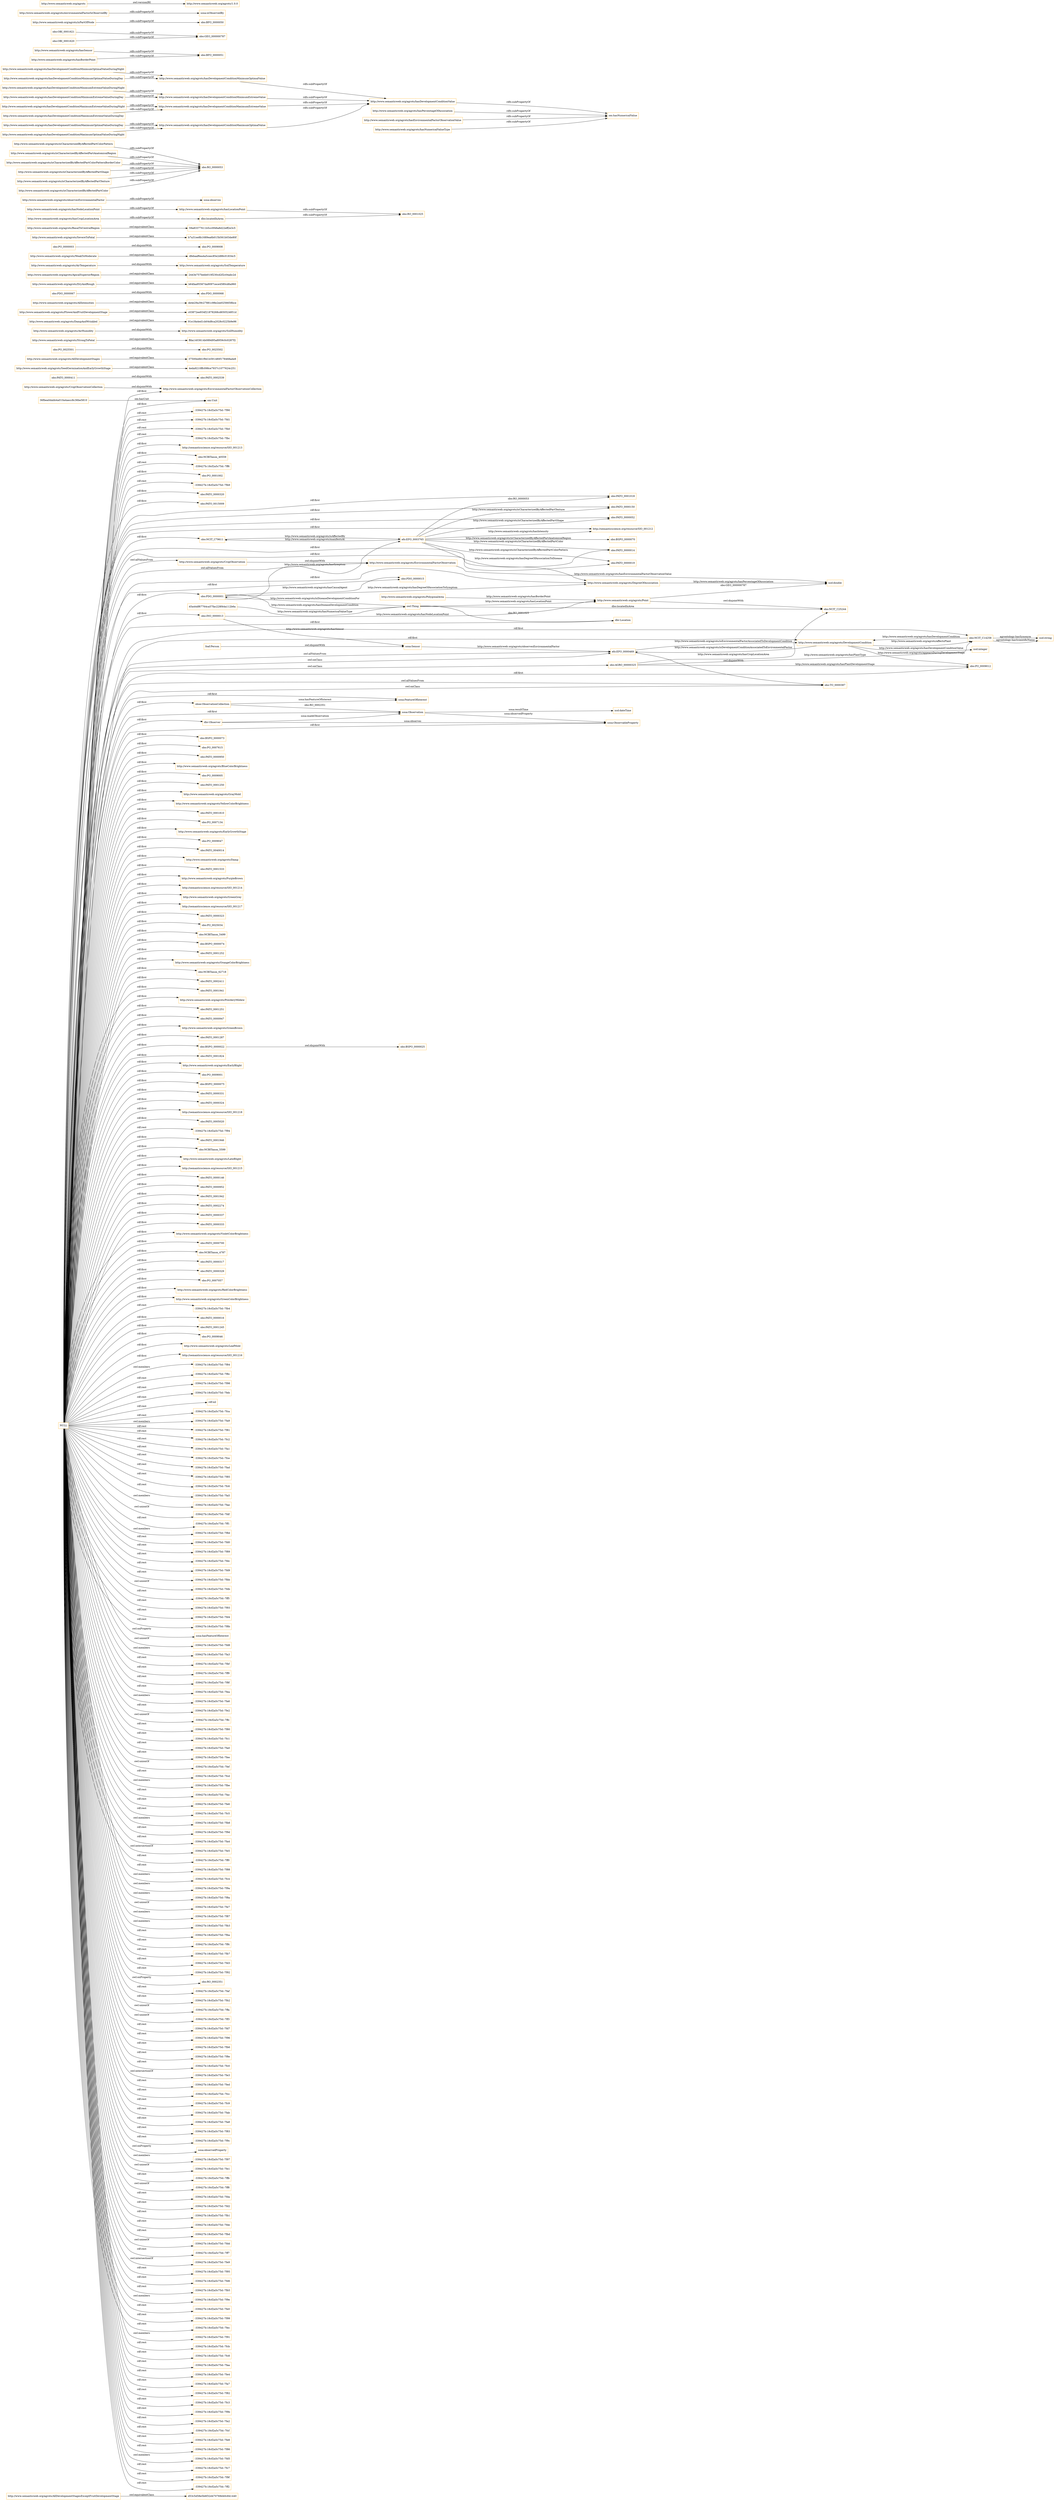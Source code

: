 digraph ar2dtool_diagram { 
rankdir=LR;
size="1501"
node [shape = rectangle, color="orange"]; "http://www.semanticweb.org/agrots/AllDevelopmentStagesExceptFruitDevelopmentStage" "http://semanticscience.org/resource/SIO_001213" "obo:NCBITaxon_40559" "obo:PO_0001002" "obo:PATO_0000320" "obo:PATO_0015009" "36fbea0dabb4a010a4aecc8c36be5810" "obo:PATO_0001018" "obo:PATO_0000411" "sosa:FeatureOfInterest" "obo:BSPO_0000073" "4eda9210ffc098ce7937c1077624c251" "obo:PO_0007615" "http://semanticscience.org/resource/SIO_001212" "37500edfd1f9d1b591480f178468ade8" "obo:PATO_0000950" "http://www.semanticweb.org/agrots/BlueColorBrightness" "obo:PO_0009005" "obo:INO_0000013" "obo:PATO_0001250" "http://www.semanticweb.org/agrots/SeedGerminationAndEarlyGrowthStage" "obo:NCIT_C79611" "obo:PO_0025501" "dbr:Observer" "http://www.semanticweb.org/agrots/GrayMold" "http://www.semanticweb.org/agrots/StrongToFatal" "obo:TO_0000387" "obo:PO_0009012" "sosa:Sensor" "obo:PATO_0000014" "http://www.semanticweb.org/agrots/YellowColorBrightness" "obo:PATO_0001810" "obo:PO_0007134" "http://www.semanticweb.org/agrots/EarlyGrowthStage" "obo:PO_0009047" "obo:NCIT_C14258" "obo:PATO_0040014" "efo:EFO_0003765" "http://www.semanticweb.org/agrots/SoilHumidity" "http://www.semanticweb.org/agrots/Damp" "91e18a4ed1cb04d8ca2028c0225b9e96" "obo:PATO_0001533" "http://www.semanticweb.org/agrots/PurpleBrown" "http://www.semanticweb.org/agrots/AirHumidity" "http://semanticscience.org/resource/SIO_001214" "http://www.semanticweb.org/agrots/GreenGrey" "http://semanticscience.org/resource/SIO_001217" "obo:PATO_0000323" "http://www.semanticweb.org/agrots/FlowerAndFruitDevelopmentStage" "obo:PO_0025034" "obo:NCBITaxon_5499" "obo:BSPO_0000074" "sosa:Observation" "obo:PATO_0001252" "http://www.semanticweb.org/agrots/OrangeColorBrightness" "de4e29a39c27881c98e2ee0256658bce" "45a44df67764ca57fac228f44a112b6a" "obo:NCBITaxon_62718" "obo:PATO_0002411" "oboe:ObservationCollection" "obo:PATO_0001941" "http://www.semanticweb.org/agrots/PowderyMildew" "obo:PATO_0001251" "obo:PATO_0000947" "obo:PDO_0000067" "http://www.semanticweb.org/agrots/GreenBrown" "obo:NCIT_C25244" "obo:PO_0025502" "foaf:Person" "obo:PATO_0001287" "obo:BSPO_0000022" "b64faa95567da9097cece4580cd6a960" "http://www.semanticweb.org/agrots/CropObservation" "http://www.semanticweb.org/agrots/CropObservationCollection" "obo:AGRO_00000325" "http://www.semanticweb.org/agrots/DevelopmentCondition" "http://www.semanticweb.org/agrots/ApicalSuperiorRegion" "obo:PATO_0001824" "http://www.semanticweb.org/agrots/EarlyBlight" "http://www.semanticweb.org/agrots/AllDevelopmentStages" "obo:PO_0009001" "http://www.semanticweb.org/agrots/AirTemperature" "obo:BSPO_0000075" "obo:PDO_0000015" "obo:PATO_0000331" "obo:PATO_0000019" "obo:PATO_0000324" "http://semanticscience.org/resource/SIO_001218" "obo:PATO_0005020" "http://www.semanticweb.org/agrots/EnvironmentalFactorObservationCollection" "obo:PATO_0001946" "http://www.semanticweb.org/agrots/AllIntensities" "obo:PATO_0000150" "obo:NCBITaxon_5599" "ffda1403614b089d95a8959c0c0287f2" "http://www.semanticweb.org/agrots/PolygonalArea" "http://www.semanticweb.org/agrots/DampAndWrinkled" "dfebaaf6ea4a5ceec85e2d88c01834c5" "http://www.semanticweb.org/agrots/LateBlight" "obo:BSPO_0000025" "http://semanticscience.org/resource/SIO_001215" "obo:PATO_0000052" "d53c5d58e5b6f32d470769d40c841440" "obo:PATO_0000146" "obo:PATO_0000952" "obo:PO_0009008" "obo:PATO_0001942" "obo:PATO_0002274" "http://www.semanticweb.org/agrots/EnvironmentalFactorObservation" "2443e757bebb010f230cd2f2c04abc2d" "obo:PDO_0000068" "obo:BSPO_0000070" "obo:PATO_0000337" "obo:PATO_0000333" "efo:EFO_0000469" "sosa:ObservableProperty" "http://www.semanticweb.org/agrots/VioletColorBrightness" "obo:PATO_0002539" "http://www.semanticweb.org/agrots/SoilTemperature" "obo:PATO_0000700" "obo:NCBITaxon_4787" "obo:PATO_0000317" "obo:PATO_0000329" "http://www.semanticweb.org/agrots/DegreeOfAssociation" "obo:PO_0007057" "http://www.semanticweb.org/agrots/RedColorBrightness" "http://www.semanticweb.org/agrots/GreenColorBrightness" "http://www.semanticweb.org/agrots/SevereToFatal" "om:Unit" "obo:PATO_0000016" "http://www.semanticweb.org/agrots/Point" "http://www.semanticweb.org/agrots/DryAndRough" "dbr:Location" "59a83377611b5cc0f48a8d22eff2e3c5" "http://www.semanticweb.org/agrots/WeakToModerate" "obo:PATO_0001245" "obo:PO_0009046" "http://www.semanticweb.org/agrots/LeafMold" "b7a31ee8b1689ea6b015b561b03de80f" "obo:PDO_0000001" "http://www.semanticweb.org/agrots/BasalToCentralRegion" "obo:PO_0000003" "http://semanticscience.org/resource/SIO_001216" "c03872ee934f21878268cd650524851d" ; /*classes style*/
	"http://www.semanticweb.org/agrots/hasNodeLocationPoint" -> "http://www.semanticweb.org/agrots/hasLocationPoint" [ label = "rdfs:subPropertyOf" ];
	"http://www.semanticweb.org/agrots/AllDevelopmentStages" -> "37500edfd1f9d1b591480f178468ade8" [ label = "owl:equivalentClass" ];
	"http://www.semanticweb.org/agrots/observesEnvironmentalFactor" -> "sosa:observes" [ label = "rdfs:subPropertyOf" ];
	"http://www.semanticweb.org/agrots/isCharacterizedByAffectedPartColorPattern" -> "obo:RO_0000053" [ label = "rdfs:subPropertyOf" ];
	"http://www.semanticweb.org/agrots/hasDevelopmentConditionMaximumExtremeValueDuringNight" -> "http://www.semanticweb.org/agrots/hasDevelopmentConditionMaximumExtremeValue" [ label = "rdfs:subPropertyOf" ];
	"obo:BSPO_0000022" -> "obo:BSPO_0000025" [ label = "owl:disjointWith" ];
	"http://www.semanticweb.org/agrots/CropObservationCollection" -> "http://www.semanticweb.org/agrots/EnvironmentalFactorObservationCollection" [ label = "owl:disjointWith" ];
	"http://www.semanticweb.org/agrots/ApicalSuperiorRegion" -> "2443e757bebb010f230cd2f2c04abc2d" [ label = "owl:equivalentClass" ];
	"http://www.semanticweb.org/agrots/CropObservation" -> "http://www.semanticweb.org/agrots/EnvironmentalFactorObservation" [ label = "owl:disjointWith" ];
	"http://www.semanticweb.org/agrots/hasSensor" -> "obo:BFO_0000051" [ label = "rdfs:subPropertyOf" ];
	"http://www.semanticweb.org/agrots/Point" -> "obo:NCIT_C25244" [ label = "owl:disjointWith" ];
	"http://www.semanticweb.org/agrots/hasDevelopmentConditionMinimumOptimalValueDuringNight" -> "http://www.semanticweb.org/agrots/hasDevelopmentConditionMinimumOptimalValue" [ label = "rdfs:subPropertyOf" ];
	"http://www.semanticweb.org/agrots/AllDevelopmentStagesExceptFruitDevelopmentStage" -> "d53c5d58e5b6f32d470769d40c841440" [ label = "owl:equivalentClass" ];
	"obo:OBI_0001621" -> "obo:GEO_000000787" [ label = "rdfs:subPropertyOf" ];
	"http://www.semanticweb.org/agrots/hasPercentageOfAssociation" -> "om:hasNumericalValue" [ label = "rdfs:subPropertyOf" ];
	"http://www.semanticweb.org/agrots/hasBorderPoint" -> "obo:BFO_0000051" [ label = "rdfs:subPropertyOf" ];
	"obo:PATO_0000411" -> "obo:PATO_0002539" [ label = "owl:disjointWith" ];
	"http://www.semanticweb.org/agrots/isCharacterizedByAffectedPartAnatomicalRegion" -> "obo:RO_0000053" [ label = "rdfs:subPropertyOf" ];
	"http://www.semanticweb.org/agrots/hasDevelopmentConditionMinimumExtremeValue" -> "http://www.semanticweb.org/agrots/hasDevelopmentConditionValue" [ label = "rdfs:subPropertyOf" ];
	"http://www.semanticweb.org/agrots/hasDevelopmentConditionMinimumOptimalValue" -> "http://www.semanticweb.org/agrots/hasDevelopmentConditionValue" [ label = "rdfs:subPropertyOf" ];
	"http://www.semanticweb.org/agrots/BasalToCentralRegion" -> "59a83377611b5cc0f48a8d22eff2e3c5" [ label = "owl:equivalentClass" ];
	"http://www.semanticweb.org/agrots/FlowerAndFruitDevelopmentStage" -> "c03872ee934f21878268cd650524851d" [ label = "owl:equivalentClass" ];
	"obo:PO_0025501" -> "obo:PO_0025502" [ label = "owl:disjointWith" ];
	"http://www.semanticweb.org/agrots/isCharacterizedByAffectedPartColorPatternBorderColor" -> "obo:RO_0000053" [ label = "rdfs:subPropertyOf" ];
	"http://www.semanticweb.org/agrots/isPartOfNode" -> "obo:BFO_0000050" [ label = "rdfs:subPropertyOf" ];
	"http://www.semanticweb.org/agrots/hasDevelopmentConditionMinimumExtremeValueDuringNight" -> "http://www.semanticweb.org/agrots/hasDevelopmentConditionMinimumExtremeValue" [ label = "rdfs:subPropertyOf" ];
	"http://www.semanticweb.org/agrots/SeedGerminationAndEarlyGrowthStage" -> "4eda9210ffc098ce7937c1077624c251" [ label = "owl:equivalentClass" ];
	"obo:OBI_0001620" -> "obo:GEO_000000787" [ label = "rdfs:subPropertyOf" ];
	"efo:EFO_0000469" -> "obo:TO_0000387" [ label = "owl:disjointWith" ];
	"http://www.semanticweb.org/agrots/hasDevelopmentConditionMaximumExtremeValueDuringDay" -> "http://www.semanticweb.org/agrots/hasDevelopmentConditionMaximumExtremeValue" [ label = "rdfs:subPropertyOf" ];
	"NULL" -> "-339427b:18cf2a5c75d:-7f84" [ label = "owl:members" ];
	"NULL" -> "-339427b:18cf2a5c75d:-7f8c" [ label = "rdf:rest" ];
	"NULL" -> "http://www.semanticweb.org/agrots/YellowColorBrightness" [ label = "rdf:first" ];
	"NULL" -> "obo:PATO_0000700" [ label = "rdf:first" ];
	"NULL" -> "obo:NCBITaxon_62718" [ label = "rdf:first" ];
	"NULL" -> "obo:AGRO_00000325" [ label = "owl:onClass" ];
	"NULL" -> "obo:PO_0009001" [ label = "rdf:first" ];
	"NULL" -> "obo:PO_0007057" [ label = "rdf:first" ];
	"NULL" -> "-339427b:18cf2a5c75d:-7f98" [ label = "rdf:rest" ];
	"NULL" -> "sosa:Observation" [ label = "rdf:first" ];
	"NULL" -> "obo:PATO_0000952" [ label = "rdf:first" ];
	"NULL" -> "-339427b:18cf2a5c75d:-7feb" [ label = "rdf:rest" ];
	"NULL" -> "om:Unit" [ label = "rdf:first" ];
	"NULL" -> "rdf:nil" [ label = "rdf:rest" ];
	"NULL" -> "-339427b:18cf2a5c75d:-7fca" [ label = "rdf:rest" ];
	"NULL" -> "dbr:Observer" [ label = "rdf:first" ];
	"NULL" -> "-339427b:18cf2a5c75d:-7fa9" [ label = "owl:members" ];
	"NULL" -> "http://www.semanticweb.org/agrots/GreenBrown" [ label = "rdf:first" ];
	"NULL" -> "obo:PATO_0000331" [ label = "rdf:first" ];
	"NULL" -> "http://www.semanticweb.org/agrots/DegreeOfAssociation" [ label = "rdf:first" ];
	"NULL" -> "obo:PATO_0005020" [ label = "rdf:first" ];
	"NULL" -> "-339427b:18cf2a5c75d:-7f81" [ label = "rdf:rest" ];
	"NULL" -> "-339427b:18cf2a5c75d:-7fc2" [ label = "rdf:rest" ];
	"NULL" -> "obo:NCBITaxon_5499" [ label = "rdf:first" ];
	"NULL" -> "-339427b:18cf2a5c75d:-7fa1" [ label = "rdf:rest" ];
	"NULL" -> "obo:PATO_0001946" [ label = "rdf:first" ];
	"NULL" -> "obo:PATO_0015009" [ label = "rdf:first" ];
	"NULL" -> "sosa:ObservableProperty" [ label = "rdf:first" ];
	"NULL" -> "http://semanticscience.org/resource/SIO_001217" [ label = "rdf:first" ];
	"NULL" -> "-339427b:18cf2a5c75d:-7fce" [ label = "rdf:rest" ];
	"NULL" -> "-339427b:18cf2a5c75d:-7fad" [ label = "rdf:rest" ];
	"NULL" -> "obo:PATO_0000317" [ label = "rdf:first" ];
	"NULL" -> "obo:BSPO_0000073" [ label = "rdf:first" ];
	"NULL" -> "-339427b:18cf2a5c75d:-7f85" [ label = "rdf:rest" ];
	"NULL" -> "-339427b:18cf2a5c75d:-7fc6" [ label = "rdf:rest" ];
	"NULL" -> "obo:PATO_0001941" [ label = "rdf:first" ];
	"NULL" -> "http://semanticscience.org/resource/SIO_001212" [ label = "rdf:first" ];
	"NULL" -> "-339427b:18cf2a5c75d:-7fa5" [ label = "rdf:rest" ];
	"NULL" -> "sosa:FeatureOfInterest" [ label = "rdf:first" ];
	"NULL" -> "http://www.semanticweb.org/agrots/BlueColorBrightness" [ label = "rdf:first" ];
	"NULL" -> "-339427b:18cf2a5c75d:-7fae" [ label = "owl:members" ];
	"NULL" -> "-339427b:18cf2a5c75d:-7fdf" [ label = "owl:unionOf" ];
	"NULL" -> "-339427b:18cf2a5c75d:-7ff1" [ label = "rdf:rest" ];
	"NULL" -> "http://www.semanticweb.org/agrots/CropObservation" [ label = "owl:allValuesFrom" ];
	"NULL" -> "-339427b:18cf2a5c75d:-7f8d" [ label = "owl:members" ];
	"NULL" -> "-339427b:18cf2a5c75d:-7fd0" [ label = "rdf:rest" ];
	"NULL" -> "-339427b:18cf2a5c75d:-7f89" [ label = "rdf:rest" ];
	"NULL" -> "obo:BSPO_0000022" [ label = "rdf:first" ];
	"NULL" -> "obo:PDO_0000001" [ label = "rdf:first" ];
	"NULL" -> "-339427b:18cf2a5c75d:-7fdc" [ label = "rdf:rest" ];
	"NULL" -> "http://semanticscience.org/resource/SIO_001213" [ label = "rdf:first" ];
	"NULL" -> "obo:NCBITaxon_5599" [ label = "rdf:first" ];
	"NULL" -> "-339427b:18cf2a5c75d:-7fd9" [ label = "rdf:rest" ];
	"NULL" -> "-339427b:18cf2a5c75d:-7fbb" [ label = "rdf:rest" ];
	"NULL" -> "-339427b:18cf2a5c75d:-7fdb" [ label = "owl:unionOf" ];
	"NULL" -> "obo:PATO_0001251" [ label = "rdf:first" ];
	"NULL" -> "-339427b:18cf2a5c75d:-7ff5" [ label = "rdf:rest" ];
	"NULL" -> "-339427b:18cf2a5c75d:-7f93" [ label = "rdf:rest" ];
	"NULL" -> "-339427b:18cf2a5c75d:-7fd4" [ label = "rdf:rest" ];
	"NULL" -> "-339427b:18cf2a5c75d:-7f8b" [ label = "rdf:rest" ];
	"NULL" -> "sosa:hasFeatureOfInterest" [ label = "owl:onProperty" ];
	"NULL" -> "-339427b:18cf2a5c75d:-7fd8" [ label = "owl:unionOf" ];
	"NULL" -> "-339427b:18cf2a5c75d:-7fa3" [ label = "owl:members" ];
	"NULL" -> "-339427b:18cf2a5c75d:-7fbf" [ label = "rdf:rest" ];
	"NULL" -> "-339427b:18cf2a5c75d:-7ff9" [ label = "rdf:rest" ];
	"NULL" -> "obo:PO_0007134" [ label = "rdf:first" ];
	"NULL" -> "obo:PATO_0001252" [ label = "rdf:first" ];
	"NULL" -> "obo:PATO_0000052" [ label = "rdf:first" ];
	"NULL" -> "-339427b:18cf2a5c75d:-7f8f" [ label = "rdf:rest" ];
	"NULL" -> "-339427b:18cf2a5c75d:-7fea" [ label = "rdf:rest" ];
	"NULL" -> "-339427b:18cf2a5c75d:-7fa6" [ label = "owl:members" ];
	"NULL" -> "-339427b:18cf2a5c75d:-7fe2" [ label = "rdf:rest" ];
	"NULL" -> "obo:PATO_0001018" [ label = "rdf:first" ];
	"NULL" -> "-339427b:18cf2a5c75d:-7ffc" [ label = "owl:unionOf" ];
	"NULL" -> "-339427b:18cf2a5c75d:-7f80" [ label = "rdf:rest" ];
	"NULL" -> "-339427b:18cf2a5c75d:-7fc1" [ label = "rdf:rest" ];
	"NULL" -> "-339427b:18cf2a5c75d:-7fa0" [ label = "rdf:rest" ];
	"NULL" -> "-339427b:18cf2a5c75d:-7fee" [ label = "rdf:rest" ];
	"NULL" -> "-339427b:18cf2a5c75d:-7fef" [ label = "owl:unionOf" ];
	"NULL" -> "http://www.semanticweb.org/agrots/LeafMold" [ label = "rdf:first" ];
	"NULL" -> "obo:PO_0009046" [ label = "rdf:first" ];
	"NULL" -> "-339427b:18cf2a5c75d:-7fcd" [ label = "rdf:rest" ];
	"NULL" -> "obo:PATO_0040014" [ label = "rdf:first" ];
	"NULL" -> "obo:PATO_0000146" [ label = "rdf:first" ];
	"NULL" -> "-339427b:18cf2a5c75d:-7fbe" [ label = "owl:members" ];
	"NULL" -> "-339427b:18cf2a5c75d:-7fac" [ label = "rdf:rest" ];
	"NULL" -> "-339427b:18cf2a5c75d:-7fe6" [ label = "rdf:rest" ];
	"NULL" -> "-339427b:18cf2a5c75d:-7fc5" [ label = "rdf:rest" ];
	"NULL" -> "obo:PATO_0001942" [ label = "rdf:first" ];
	"NULL" -> "-339427b:18cf2a5c75d:-7fb8" [ label = "owl:members" ];
	"NULL" -> "-339427b:18cf2a5c75d:-7f9d" [ label = "rdf:rest" ];
	"NULL" -> "obo:NCBITaxon_4787" [ label = "rdf:first" ];
	"NULL" -> "-339427b:18cf2a5c75d:-7fa4" [ label = "rdf:rest" ];
	"NULL" -> "oboe:ObservationCollection" [ label = "rdf:first" ];
	"NULL" -> "obo:PATO_0000019" [ label = "rdf:first" ];
	"NULL" -> "obo:PATO_0000950" [ label = "rdf:first" ];
	"NULL" -> "obo:PATO_0000324" [ label = "rdf:first" ];
	"NULL" -> "-339427b:18cf2a5c75d:-7fe5" [ label = "owl:intersectionOf" ];
	"NULL" -> "obo:INO_0000013" [ label = "rdf:first" ];
	"NULL" -> "-339427b:18cf2a5c75d:-7ff0" [ label = "rdf:rest" ];
	"NULL" -> "obo:NCIT_C79611" [ label = "rdf:first" ];
	"NULL" -> "-339427b:18cf2a5c75d:-7f88" [ label = "rdf:rest" ];
	"NULL" -> "-339427b:18cf2a5c75d:-7fc4" [ label = "owl:members" ];
	"NULL" -> "-339427b:18cf2a5c75d:-7f9a" [ label = "owl:members" ];
	"NULL" -> "-339427b:18cf2a5c75d:-7f8a" [ label = "owl:members" ];
	"NULL" -> "obo:PATO_0000014" [ label = "rdf:first" ];
	"NULL" -> "-339427b:18cf2a5c75d:-7fe7" [ label = "owl:unionOf" ];
	"NULL" -> "-339427b:18cf2a5c75d:-7f87" [ label = "owl:members" ];
	"NULL" -> "-339427b:18cf2a5c75d:-7fb3" [ label = "owl:members" ];
	"NULL" -> "obo:PATO_0000320" [ label = "rdf:first" ];
	"NULL" -> "-339427b:18cf2a5c75d:-7fba" [ label = "rdf:rest" ];
	"NULL" -> "http://www.semanticweb.org/agrots/LateBlight" [ label = "rdf:first" ];
	"NULL" -> "-339427b:18cf2a5c75d:-7ff4" [ label = "rdf:rest" ];
	"NULL" -> "obo:PATO_0001810" [ label = "rdf:first" ];
	"NULL" -> "-339427b:18cf2a5c75d:-7fb7" [ label = "rdf:rest" ];
	"NULL" -> "http://semanticscience.org/resource/SIO_001215" [ label = "rdf:first" ];
	"NULL" -> "-339427b:18cf2a5c75d:-7fd3" [ label = "rdf:rest" ];
	"NULL" -> "-339427b:18cf2a5c75d:-7f92" [ label = "rdf:rest" ];
	"NULL" -> "obo:PO_0025034" [ label = "rdf:first" ];
	"NULL" -> "obo:RO_0002351" [ label = "owl:onProperty" ];
	"NULL" -> "http://www.semanticweb.org/agrots/OrangeColorBrightness" [ label = "rdf:first" ];
	"NULL" -> "-339427b:18cf2a5c75d:-7faf" [ label = "rdf:rest" ];
	"NULL" -> "-339427b:18cf2a5c75d:-7fb2" [ label = "rdf:rest" ];
	"NULL" -> "-339427b:18cf2a5c75d:-7ffa" [ label = "owl:unionOf" ];
	"NULL" -> "-339427b:18cf2a5c75d:-7ff3" [ label = "owl:unionOf" ];
	"NULL" -> "-339427b:18cf2a5c75d:-7fd7" [ label = "rdf:rest" ];
	"NULL" -> "-339427b:18cf2a5c75d:-7f96" [ label = "rdf:rest" ];
	"NULL" -> "dbr:Location" [ label = "rdf:first" ];
	"NULL" -> "obo:NCBITaxon_40559" [ label = "rdf:first" ];
	"NULL" -> "-339427b:18cf2a5c75d:-7fb6" [ label = "rdf:rest" ];
	"NULL" -> "http://semanticscience.org/resource/SIO_001218" [ label = "rdf:first" ];
	"NULL" -> "-339427b:18cf2a5c75d:-7f8e" [ label = "rdf:rest" ];
	"NULL" -> "http://www.semanticweb.org/agrots/EnvironmentalFactorObservation" [ label = "owl:allValuesFrom" ];
	"NULL" -> "obo:PDO_0000015" [ label = "rdf:first" ];
	"NULL" -> "obo:NCIT_C14258" [ label = "rdf:first" ];
	"NULL" -> "obo:PATO_0000333" [ label = "rdf:first" ];
	"NULL" -> "obo:BSPO_0000074" [ label = "rdf:first" ];
	"NULL" -> "http://www.semanticweb.org/agrots/PowderyMildew" [ label = "rdf:first" ];
	"NULL" -> "-339427b:18cf2a5c75d:-7fc0" [ label = "rdf:rest" ];
	"NULL" -> "-339427b:18cf2a5c75d:-7fe3" [ label = "owl:intersectionOf" ];
	"NULL" -> "-339427b:18cf2a5c75d:-7fed" [ label = "rdf:rest" ];
	"NULL" -> "-339427b:18cf2a5c75d:-7fcc" [ label = "rdf:rest" ];
	"NULL" -> "-339427b:18cf2a5c75d:-7fc9" [ label = "rdf:rest" ];
	"NULL" -> "-339427b:18cf2a5c75d:-7fab" [ label = "rdf:rest" ];
	"NULL" -> "-339427b:18cf2a5c75d:-7fa8" [ label = "rdf:rest" ];
	"NULL" -> "-339427b:18cf2a5c75d:-7f83" [ label = "rdf:rest" ];
	"NULL" -> "-339427b:18cf2a5c75d:-7f9c" [ label = "rdf:rest" ];
	"NULL" -> "obo:PATO_0001533" [ label = "rdf:first" ];
	"NULL" -> "http://semanticscience.org/resource/SIO_001214" [ label = "rdf:first" ];
	"NULL" -> "http://www.semanticweb.org/agrots/DevelopmentCondition" [ label = "rdf:first" ];
	"NULL" -> "obo:PATO_0001287" [ label = "rdf:first" ];
	"NULL" -> "obo:PATO_0000947" [ label = "rdf:first" ];
	"NULL" -> "sosa:observedProperty" [ label = "owl:onProperty" ];
	"NULL" -> "-339427b:18cf2a5c75d:-7f97" [ label = "owl:members" ];
	"NULL" -> "obo:PO_0009012" [ label = "rdf:first" ];
	"NULL" -> "-339427b:18cf2a5c75d:-7fe1" [ label = "owl:unionOf" ];
	"NULL" -> "efo:EFO_0000469" [ label = "owl:onClass" ];
	"NULL" -> "obo:PO_0007615" [ label = "rdf:first" ];
	"NULL" -> "-339427b:18cf2a5c75d:-7ffb" [ label = "rdf:rest" ];
	"NULL" -> "efo:EFO_0000469" [ label = "owl:allValuesFrom" ];
	"NULL" -> "http://www.semanticweb.org/agrots/RedColorBrightness" [ label = "rdf:first" ];
	"NULL" -> "-339427b:18cf2a5c75d:-7ff8" [ label = "owl:unionOf" ];
	"NULL" -> "obo:PATO_0000337" [ label = "rdf:first" ];
	"NULL" -> "-339427b:18cf2a5c75d:-7fda" [ label = "rdf:rest" ];
	"NULL" -> "obo:PATO_0000016" [ label = "rdf:first" ];
	"NULL" -> "obo:PATO_0002411" [ label = "rdf:first" ];
	"NULL" -> "-339427b:18cf2a5c75d:-7fd2" [ label = "rdf:rest" ];
	"NULL" -> "http://www.semanticweb.org/agrots/EarlyBlight" [ label = "rdf:first" ];
	"NULL" -> "http://www.semanticweb.org/agrots/GreenColorBrightness" [ label = "rdf:first" ];
	"NULL" -> "-339427b:18cf2a5c75d:-7fb1" [ label = "rdf:rest" ];
	"NULL" -> "http://www.semanticweb.org/agrots/EnvironmentalFactorObservationCollection" [ label = "rdf:first" ];
	"NULL" -> "-339427b:18cf2a5c75d:-7fde" [ label = "rdf:rest" ];
	"NULL" -> "-339427b:18cf2a5c75d:-7fbd" [ label = "rdf:rest" ];
	"NULL" -> "-339427b:18cf2a5c75d:-7fdd" [ label = "owl:unionOf" ];
	"NULL" -> "-339427b:18cf2a5c75d:-7ff7" [ label = "rdf:rest" ];
	"NULL" -> "-339427b:18cf2a5c75d:-7fe9" [ label = "owl:intersectionOf" ];
	"NULL" -> "-339427b:18cf2a5c75d:-7f95" [ label = "rdf:rest" ];
	"NULL" -> "-339427b:18cf2a5c75d:-7fd6" [ label = "rdf:rest" ];
	"NULL" -> "obo:PATO_0002274" [ label = "rdf:first" ];
	"NULL" -> "-339427b:18cf2a5c75d:-7fb5" [ label = "rdf:rest" ];
	"NULL" -> "obo:PO_0001002" [ label = "rdf:first" ];
	"NULL" -> "-339427b:18cf2a5c75d:-7f9e" [ label = "owl:members" ];
	"NULL" -> "obo:PO_0009047" [ label = "rdf:first" ];
	"NULL" -> "http://www.semanticweb.org/agrots/GrayMold" [ label = "rdf:first" ];
	"NULL" -> "-339427b:18cf2a5c75d:-7fe0" [ label = "rdf:rest" ];
	"NULL" -> "-339427b:18cf2a5c75d:-7f99" [ label = "rdf:rest" ];
	"NULL" -> "obo:TO_0000387" [ label = "owl:allValuesFrom" ];
	"NULL" -> "obo:PATO_0001250" [ label = "rdf:first" ];
	"NULL" -> "http://www.semanticweb.org/agrots/Damp" [ label = "rdf:first" ];
	"NULL" -> "obo:PATO_0000329" [ label = "rdf:first" ];
	"NULL" -> "-339427b:18cf2a5c75d:-7fec" [ label = "rdf:rest" ];
	"NULL" -> "-339427b:18cf2a5c75d:-7f91" [ label = "owl:members" ];
	"NULL" -> "-339427b:18cf2a5c75d:-7fcb" [ label = "rdf:rest" ];
	"NULL" -> "obo:PATO_0001245" [ label = "rdf:first" ];
	"NULL" -> "-339427b:18cf2a5c75d:-7fc8" [ label = "rdf:rest" ];
	"NULL" -> "obo:BSPO_0000075" [ label = "rdf:first" ];
	"NULL" -> "-339427b:18cf2a5c75d:-7faa" [ label = "rdf:rest" ];
	"NULL" -> "http://www.semanticweb.org/agrots/GreenGrey" [ label = "rdf:first" ];
	"NULL" -> "-339427b:18cf2a5c75d:-7fe4" [ label = "rdf:rest" ];
	"NULL" -> "-339427b:18cf2a5c75d:-7fa7" [ label = "rdf:rest" ];
	"NULL" -> "-339427b:18cf2a5c75d:-7f82" [ label = "rdf:rest" ];
	"NULL" -> "-339427b:18cf2a5c75d:-7fc3" [ label = "rdf:rest" ];
	"NULL" -> "-339427b:18cf2a5c75d:-7f9b" [ label = "rdf:rest" ];
	"NULL" -> "-339427b:18cf2a5c75d:-7fa2" [ label = "rdf:rest" ];
	"NULL" -> "obo:TO_0000387" [ label = "owl:onClass" ];
	"NULL" -> "http://www.semanticweb.org/agrots/VioletColorBrightness" [ label = "rdf:first" ];
	"NULL" -> "-339427b:18cf2a5c75d:-7fcf" [ label = "rdf:rest" ];
	"NULL" -> "http://semanticscience.org/resource/SIO_001216" [ label = "rdf:first" ];
	"NULL" -> "-339427b:18cf2a5c75d:-7fe8" [ label = "rdf:rest" ];
	"NULL" -> "-339427b:18cf2a5c75d:-7f86" [ label = "rdf:rest" ];
	"NULL" -> "-339427b:18cf2a5c75d:-7fd5" [ label = "owl:members" ];
	"NULL" -> "-339427b:18cf2a5c75d:-7fc7" [ label = "rdf:rest" ];
	"NULL" -> "-339427b:18cf2a5c75d:-7f9f" [ label = "rdf:rest" ];
	"NULL" -> "obo:PATO_0000150" [ label = "rdf:first" ];
	"NULL" -> "-339427b:18cf2a5c75d:-7ff2" [ label = "rdf:rest" ];
	"NULL" -> "-339427b:18cf2a5c75d:-7f90" [ label = "rdf:rest" ];
	"NULL" -> "-339427b:18cf2a5c75d:-7fd1" [ label = "rdf:rest" ];
	"NULL" -> "http://www.semanticweb.org/agrots/EarlyGrowthStage" [ label = "rdf:first" ];
	"NULL" -> "-339427b:18cf2a5c75d:-7fb0" [ label = "rdf:rest" ];
	"NULL" -> "obo:PATO_0001824" [ label = "rdf:first" ];
	"NULL" -> "obo:PO_0009005" [ label = "rdf:first" ];
	"NULL" -> "-339427b:18cf2a5c75d:-7fbc" [ label = "rdf:rest" ];
	"NULL" -> "-339427b:18cf2a5c75d:-7ff6" [ label = "rdf:rest" ];
	"NULL" -> "-339427b:18cf2a5c75d:-7fb9" [ label = "rdf:rest" ];
	"NULL" -> "-339427b:18cf2a5c75d:-7f94" [ label = "rdf:rest" ];
	"NULL" -> "http://www.semanticweb.org/agrots/PurpleBrown" [ label = "rdf:first" ];
	"NULL" -> "obo:PATO_0000323" [ label = "rdf:first" ];
	"NULL" -> "-339427b:18cf2a5c75d:-7fb4" [ label = "rdf:rest" ];
	"http://www.semanticweb.org/agrots/hasDevelopmentConditionMinimumExtremeValueDuringDay" -> "http://www.semanticweb.org/agrots/hasDevelopmentConditionMinimumExtremeValue" [ label = "rdfs:subPropertyOf" ];
	"http://www.semanticweb.org/agrots/isCharacterizedByAffectedPartShape" -> "obo:RO_0000053" [ label = "rdfs:subPropertyOf" ];
	"http://www.semanticweb.org/agrots/AirTemperature" -> "http://www.semanticweb.org/agrots/SoilTemperature" [ label = "owl:disjointWith" ];
	"http://www.semanticweb.org/agrots/hasEnvironmentalFactorObservationValue" -> "om:hasNumericalValue" [ label = "rdfs:subPropertyOf" ];
	"http://www.semanticweb.org/agrots/hasDevelopmentConditionValue" -> "om:hasNumericalValue" [ label = "rdfs:subPropertyOf" ];
	"http://www.semanticweb.org/agrots/SevereToFatal" -> "b7a31ee8b1689ea6b015b561b03de80f" [ label = "owl:equivalentClass" ];
	"http://www.semanticweb.org/agrots/environmentalFactorIsObservedBy" -> "sosa:isObservedBy" [ label = "rdfs:subPropertyOf" ];
	"http://www.semanticweb.org/agrots/hasCropLocationArea" -> "dbo:locatedInArea" [ label = "rdfs:subPropertyOf" ];
	"http://www.semanticweb.org/agrots/StrongToFatal" -> "ffda1403614b089d95a8959c0c0287f2" [ label = "owl:equivalentClass" ];
	"http://www.semanticweb.org/agrots/hasLocationPoint" -> "obo:RO_0001025" [ label = "rdfs:subPropertyOf" ];
	"http://www.semanticweb.org/agrots/AirHumidity" -> "http://www.semanticweb.org/agrots/SoilHumidity" [ label = "owl:disjointWith" ];
	"http://www.semanticweb.org/agrots/isCharacterizedByAffectedPartTexture" -> "obo:RO_0000053" [ label = "rdfs:subPropertyOf" ];
	"http://www.semanticweb.org/agrots/AllIntensities" -> "de4e29a39c27881c98e2ee0256658bce" [ label = "owl:equivalentClass" ];
	"obo:PO_0000003" -> "obo:PO_0009008" [ label = "owl:disjointWith" ];
	"http://www.semanticweb.org/agrots/hasDevelopmentConditionMaximumOptimalValueDuringNight" -> "http://www.semanticweb.org/agrots/hasDevelopmentConditionMaximumOptimalValue" [ label = "rdfs:subPropertyOf" ];
	"http://www.semanticweb.org/agrots/WeakToModerate" -> "dfebaaf6ea4a5ceec85e2d88c01834c5" [ label = "owl:equivalentClass" ];
	"obo:PDO_0000067" -> "obo:PDO_0000068" [ label = "owl:disjointWith" ];
	"http://www.semanticweb.org/agrots/isCharacterizedByAffectedPartColor" -> "obo:RO_0000053" [ label = "rdfs:subPropertyOf" ];
	"dbo:locatedInArea" -> "obo:RO_0001025" [ label = "rdfs:subPropertyOf" ];
	"http://www.semanticweb.org/agrots/hasDevelopmentConditionMaximumOptimalValueDuringDay" -> "http://www.semanticweb.org/agrots/hasDevelopmentConditionMaximumOptimalValue" [ label = "rdfs:subPropertyOf" ];
	"http://www.semanticweb.org/agrots/hasNumericalValueType" -> "om:hasNumericalValue" [ label = "rdfs:subPropertyOf" ];
	"http://www.semanticweb.org/agrots/DryAndRough" -> "b64faa95567da9097cece4580cd6a960" [ label = "owl:equivalentClass" ];
	"http://www.semanticweb.org/agrots/DampAndWrinkled" -> "91e18a4ed1cb04d8ca2028c0225b9e96" [ label = "owl:equivalentClass" ];
	"http://www.semanticweb.org/agrots" -> "http://www.semanticweb.org/agrots/1.0.0" [ label = "owl:versionIRI" ];
	"http://www.semanticweb.org/agrots/hasDevelopmentConditionMaximumExtremeValue" -> "http://www.semanticweb.org/agrots/hasDevelopmentConditionValue" [ label = "rdfs:subPropertyOf" ];
	"http://www.semanticweb.org/agrots/hasDevelopmentConditionMinimumOptimalValueDuringDay" -> "http://www.semanticweb.org/agrots/hasDevelopmentConditionMinimumOptimalValue" [ label = "rdfs:subPropertyOf" ];
	"foaf:Person" -> "sosa:Sensor" [ label = "owl:disjointWith" ];
	"http://www.semanticweb.org/agrots/hasDevelopmentConditionMaximumOptimalValue" -> "http://www.semanticweb.org/agrots/hasDevelopmentConditionValue" [ label = "rdfs:subPropertyOf" ];
	"obo:INO_0000013" -> "http://www.semanticweb.org/agrots/Point" [ label = "http://www.semanticweb.org/agrots/hasNodeLocationPoint" ];
	"obo:PDO_0000001" -> "obo:PDO_0000015" [ label = "http://www.semanticweb.org/agrots/hasCausalAgent" ];
	"efo:EFO_0003765" -> "obo:PATO_0000052" [ label = "http://www.semanticweb.org/agrots/isCharacterizedByAffectedPartShape" ];
	"http://www.semanticweb.org/agrots/DevelopmentCondition" -> "obo:PO_0009012" [ label = "http://www.semanticweb.org/agrots/appearsDuringDevelopmentStage" ];
	"efo:EFO_0003765" -> "obo:PATO_0000019" [ label = "http://www.semanticweb.org/agrots/isCharacterizedByAffectedPartColorPattern" ];
	"obo:PDO_0000001" -> "owl:Thing" [ label = "http://www.semanticweb.org/agrots/hasDiseaseDevelopmentCondition" ];
	"http://www.semanticweb.org/agrots/DegreeOfAssociation" -> "xsd:double" [ label = "http://www.semanticweb.org/agrots/hasPercentageOfAssociation" ];
	"owl:Thing" -> "obo:NCIT_C25244" [ label = "dbo:locatedInArea" ];
	"obo:NCIT_C14258" -> "xsd:string" [ label = "agrontology:hasSynonym" ];
	"http://www.semanticweb.org/agrots/DevelopmentCondition" -> "xsd:integer" [ label = "http://www.semanticweb.org/agrots/hasDevelopmentConditionValue" ];
	"dbr:Observer" -> "sosa:ObservableProperty" [ label = "sosa:observes" ];
	"efo:EFO_0003765" -> "http://www.semanticweb.org/agrots/DegreeOfAssociation" [ label = "http://www.semanticweb.org/agrots/hasDegreeOfAssociationToDisease" ];
	"obo:PDO_0000001" -> "efo:EFO_0003765" [ label = "http://www.semanticweb.org/agrots/hasSymptom" ];
	"sosa:Sensor" -> "efo:EFO_0000469" [ label = "http://www.semanticweb.org/agrots/observesEnvironmentalFactor" ];
	"owl:Thing" -> "http://www.semanticweb.org/agrots/Point" [ label = "http://www.semanticweb.org/agrots/hasLocationPoint" ];
	"http://www.semanticweb.org/agrots/Point" -> "xsd:double" [ label = "obo:GEO_000000787" ];
	"owl:Thing" -> "dbr:Location" [ label = "obo:RO_0001025" ];
	"http://www.semanticweb.org/agrots/DevelopmentCondition" -> "efo:EFO_0000469" [ label = "http://www.semanticweb.org/agrots/isDevelopmentConditionAssociatedToEnvironmentalFactor" ];
	"obo:PDO_0000001" -> "http://www.semanticweb.org/agrots/DegreeOfAssociation" [ label = "http://www.semanticweb.org/agrots/hasDegreeOfAssociationToSymptom" ];
	"obo:NCIT_C14258" -> "xsd:string" [ label = "agrontology:hasScientificName" ];
	"oboe:ObservationCollection" -> "sosa:Observation" [ label = "obo:RO_0002351" ];
	"owl:Thing" -> "obo:PDO_0000001" [ label = "http://www.semanticweb.org/agrots/isDiseaseDevelopmentConditionFor" ];
	"efo:EFO_0003765" -> "obo:PATO_0001018" [ label = "obo:RO_0000053" ];
	"36fbea0dabb4a010a4aecc8c36be5810" -> "om:Unit" [ label = "om:hasUnit" ];
	"efo:EFO_0000469" -> "http://www.semanticweb.org/agrots/DevelopmentCondition" [ label = "http://www.semanticweb.org/agrots/isEnvironmentalFactorAssociatedToDevelopmentCondition" ];
	"http://www.semanticweb.org/agrots/PolygonalArea" -> "http://www.semanticweb.org/agrots/Point" [ label = "http://www.semanticweb.org/agrots/hasBorderPoint" ];
	"obo:INO_0000013" -> "sosa:Sensor" [ label = "http://www.semanticweb.org/agrots/hasSensor" ];
	"efo:EFO_0003765" -> "obo:BSPO_0000070" [ label = "http://www.semanticweb.org/agrots/isCharacterizedByAffectedPartAnatomicalRegion" ];
	"sosa:Observation" -> "sosa:ObservableProperty" [ label = "sosa:observedProperty" ];
	"efo:EFO_0003765" -> "obo:PATO_0000150" [ label = "http://www.semanticweb.org/agrots/isCharacterizedByAffectedPartTexture" ];
	"45a44df67764ca57fac228f44a112b6a" -> "owl:Thing" [ label = "http://www.semanticweb.org/agrots/hasNumericalValueType" ];
	"dbr:Observer" -> "sosa:Observation" [ label = "sosa:madeObservation" ];
	"http://www.semanticweb.org/agrots/DevelopmentCondition" -> "obo:NCIT_C14258" [ label = "http://www.semanticweb.org/agrots/affectsPlant" ];
	"obo:AGRO_00000325" -> "obo:NCIT_C14258" [ label = "http://www.semanticweb.org/agrots/hasPlantType" ];
	"http://www.semanticweb.org/agrots/EnvironmentalFactorObservation" -> "xsd:double" [ label = "http://www.semanticweb.org/agrots/hasEnvironmentalFactorObservationValue" ];
	"efo:EFO_0003765" -> "obo:NCIT_C79611" [ label = "http://www.semanticweb.org/agrots/manifestsAt" ];
	"obo:AGRO_00000325" -> "obo:NCIT_C25244" [ label = "http://www.semanticweb.org/agrots/hasCropLocationArea" ];
	"obo:AGRO_00000325" -> "obo:PO_0009012" [ label = "http://www.semanticweb.org/agrots/hasPlantDevelopmentStage" ];
	"obo:NCIT_C79611" -> "efo:EFO_0003765" [ label = "http://www.semanticweb.org/agrots/isAffectedBy" ];
	"efo:EFO_0003765" -> "http://semanticscience.org/resource/SIO_001212" [ label = "http://www.semanticweb.org/agrots/hasIntensity" ];
	"sosa:Observation" -> "xsd:dateTime" [ label = "sosa:resultTime" ];
	"oboe:ObservationCollection" -> "sosa:FeatureOfInterest" [ label = "sosa:hasFeatureOfInterest" ];
	"obo:NCIT_C14258" -> "http://www.semanticweb.org/agrots/DevelopmentCondition" [ label = "http://www.semanticweb.org/agrots/hasDevelopmentCondition" ];
	"efo:EFO_0003765" -> "obo:PATO_0000014" [ label = "http://www.semanticweb.org/agrots/isCharacterizedByAffectedPartColor" ];

}
